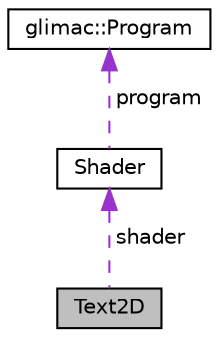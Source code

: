 digraph "Text2D"
{
 // LATEX_PDF_SIZE
  edge [fontname="Helvetica",fontsize="10",labelfontname="Helvetica",labelfontsize="10"];
  node [fontname="Helvetica",fontsize="10",shape=record];
  Node1 [label="Text2D",height=0.2,width=0.4,color="black", fillcolor="grey75", style="filled", fontcolor="black",tooltip=" "];
  Node2 -> Node1 [dir="back",color="darkorchid3",fontsize="10",style="dashed",label=" shader" ,fontname="Helvetica"];
  Node2 [label="Shader",height=0.2,width=0.4,color="black", fillcolor="white", style="filled",URL="$da/d61/struct_shader.html",tooltip=" "];
  Node3 -> Node2 [dir="back",color="darkorchid3",fontsize="10",style="dashed",label=" program" ,fontname="Helvetica"];
  Node3 [label="glimac::Program",height=0.2,width=0.4,color="black", fillcolor="white", style="filled",URL="$d2/dde/classglimac_1_1_program.html",tooltip=" "];
}
